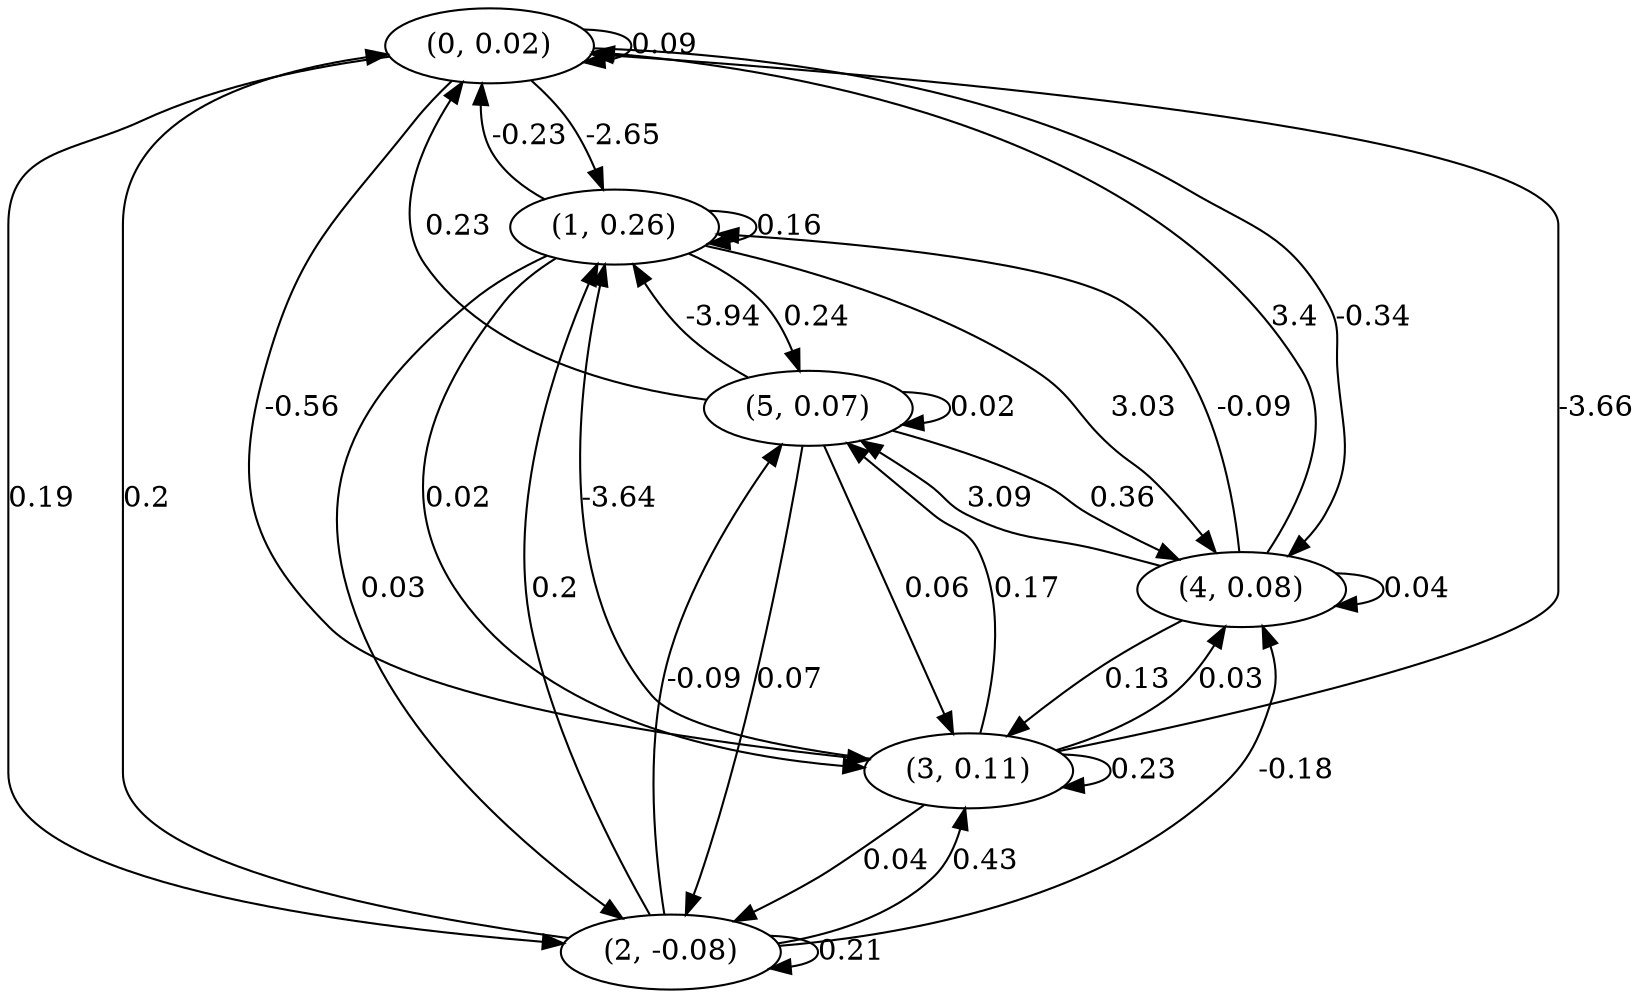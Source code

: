 digraph {
    0 [ label = "(0, 0.02)" ]
    1 [ label = "(1, 0.26)" ]
    2 [ label = "(2, -0.08)" ]
    3 [ label = "(3, 0.11)" ]
    4 [ label = "(4, 0.08)" ]
    5 [ label = "(5, 0.07)" ]
    0 -> 0 [ label = "0.09" ]
    1 -> 1 [ label = "0.16" ]
    2 -> 2 [ label = "0.21" ]
    3 -> 3 [ label = "0.23" ]
    4 -> 4 [ label = "0.04" ]
    5 -> 5 [ label = "0.02" ]
    1 -> 0 [ label = "-0.23" ]
    2 -> 0 [ label = "0.2" ]
    3 -> 0 [ label = "-3.66" ]
    4 -> 0 [ label = "3.4" ]
    5 -> 0 [ label = "0.23" ]
    0 -> 1 [ label = "-2.65" ]
    2 -> 1 [ label = "0.2" ]
    3 -> 1 [ label = "-3.64" ]
    4 -> 1 [ label = "-0.09" ]
    5 -> 1 [ label = "-3.94" ]
    0 -> 2 [ label = "0.19" ]
    1 -> 2 [ label = "0.03" ]
    3 -> 2 [ label = "0.04" ]
    5 -> 2 [ label = "0.07" ]
    0 -> 3 [ label = "-0.56" ]
    1 -> 3 [ label = "0.02" ]
    2 -> 3 [ label = "0.43" ]
    4 -> 3 [ label = "0.13" ]
    5 -> 3 [ label = "0.06" ]
    0 -> 4 [ label = "-0.34" ]
    1 -> 4 [ label = "3.03" ]
    2 -> 4 [ label = "-0.18" ]
    3 -> 4 [ label = "0.03" ]
    5 -> 4 [ label = "0.36" ]
    1 -> 5 [ label = "0.24" ]
    2 -> 5 [ label = "-0.09" ]
    3 -> 5 [ label = "0.17" ]
    4 -> 5 [ label = "3.09" ]
}

